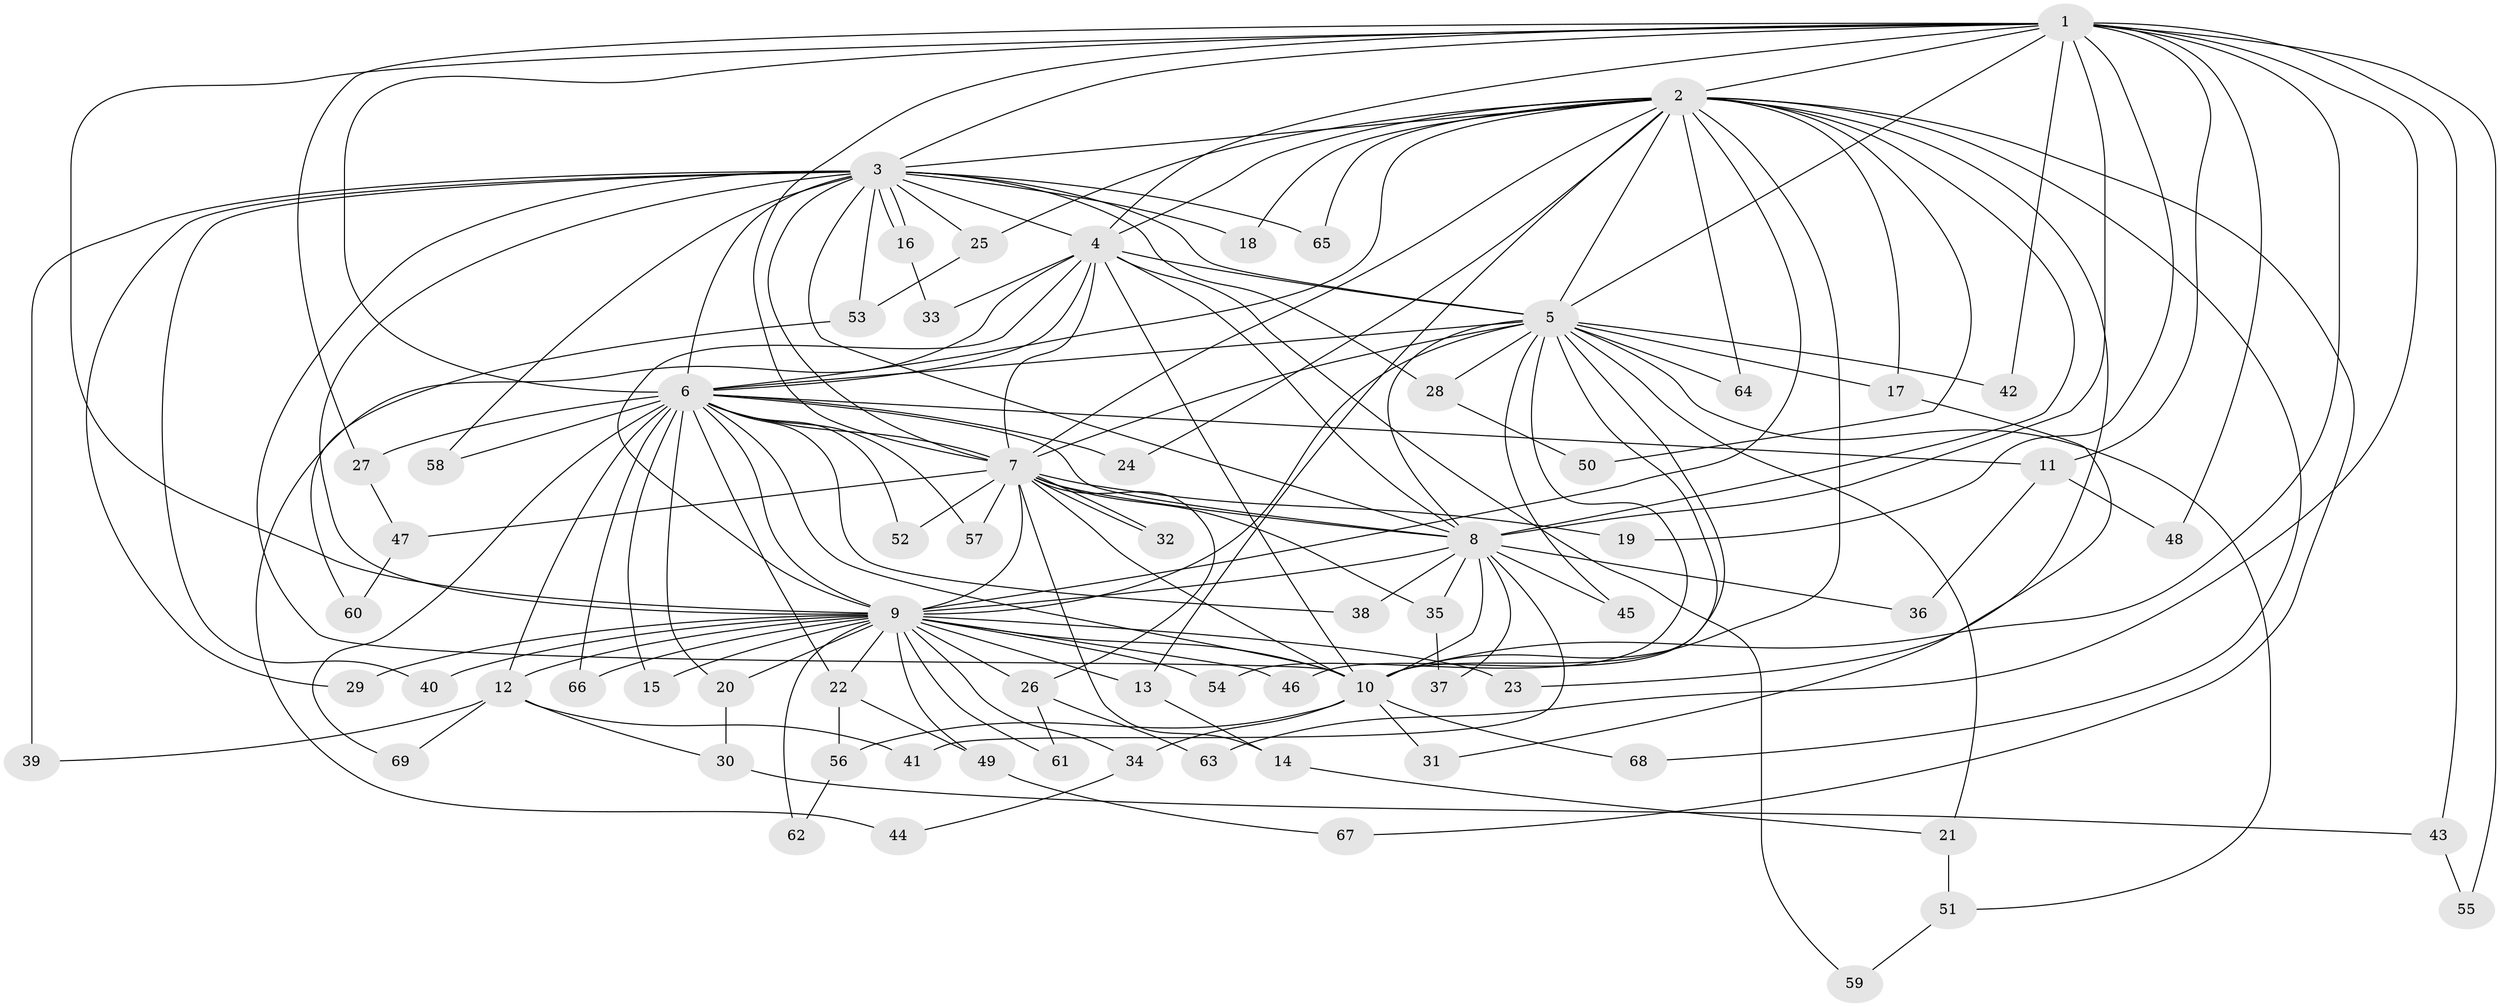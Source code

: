 // coarse degree distribution, {12: 0.029411764705882353, 1: 0.20588235294117646, 2: 0.5588235294117647, 3: 0.058823529411764705, 18: 0.029411764705882353, 6: 0.029411764705882353, 11: 0.029411764705882353, 16: 0.029411764705882353, 4: 0.029411764705882353}
// Generated by graph-tools (version 1.1) at 2025/48/03/04/25 21:48:05]
// undirected, 69 vertices, 163 edges
graph export_dot {
graph [start="1"]
  node [color=gray90,style=filled];
  1;
  2;
  3;
  4;
  5;
  6;
  7;
  8;
  9;
  10;
  11;
  12;
  13;
  14;
  15;
  16;
  17;
  18;
  19;
  20;
  21;
  22;
  23;
  24;
  25;
  26;
  27;
  28;
  29;
  30;
  31;
  32;
  33;
  34;
  35;
  36;
  37;
  38;
  39;
  40;
  41;
  42;
  43;
  44;
  45;
  46;
  47;
  48;
  49;
  50;
  51;
  52;
  53;
  54;
  55;
  56;
  57;
  58;
  59;
  60;
  61;
  62;
  63;
  64;
  65;
  66;
  67;
  68;
  69;
  1 -- 2;
  1 -- 3;
  1 -- 4;
  1 -- 5;
  1 -- 6;
  1 -- 7;
  1 -- 8;
  1 -- 9;
  1 -- 10;
  1 -- 11;
  1 -- 19;
  1 -- 27;
  1 -- 42;
  1 -- 43;
  1 -- 48;
  1 -- 55;
  1 -- 63;
  2 -- 3;
  2 -- 4;
  2 -- 5;
  2 -- 6;
  2 -- 7;
  2 -- 8;
  2 -- 9;
  2 -- 10;
  2 -- 13;
  2 -- 17;
  2 -- 18;
  2 -- 23;
  2 -- 24;
  2 -- 25;
  2 -- 50;
  2 -- 64;
  2 -- 65;
  2 -- 67;
  2 -- 68;
  3 -- 4;
  3 -- 5;
  3 -- 6;
  3 -- 7;
  3 -- 8;
  3 -- 9;
  3 -- 10;
  3 -- 16;
  3 -- 16;
  3 -- 18;
  3 -- 25;
  3 -- 28;
  3 -- 29;
  3 -- 39;
  3 -- 40;
  3 -- 53;
  3 -- 58;
  3 -- 65;
  4 -- 5;
  4 -- 6;
  4 -- 7;
  4 -- 8;
  4 -- 9;
  4 -- 10;
  4 -- 33;
  4 -- 44;
  4 -- 59;
  5 -- 6;
  5 -- 7;
  5 -- 8;
  5 -- 9;
  5 -- 10;
  5 -- 17;
  5 -- 21;
  5 -- 28;
  5 -- 42;
  5 -- 45;
  5 -- 46;
  5 -- 51;
  5 -- 54;
  5 -- 64;
  6 -- 7;
  6 -- 8;
  6 -- 9;
  6 -- 10;
  6 -- 11;
  6 -- 12;
  6 -- 15;
  6 -- 20;
  6 -- 22;
  6 -- 24;
  6 -- 27;
  6 -- 38;
  6 -- 52;
  6 -- 57;
  6 -- 58;
  6 -- 66;
  6 -- 69;
  7 -- 8;
  7 -- 9;
  7 -- 10;
  7 -- 14;
  7 -- 19;
  7 -- 26;
  7 -- 32;
  7 -- 32;
  7 -- 35;
  7 -- 47;
  7 -- 52;
  7 -- 57;
  8 -- 9;
  8 -- 10;
  8 -- 35;
  8 -- 36;
  8 -- 37;
  8 -- 38;
  8 -- 41;
  8 -- 45;
  9 -- 10;
  9 -- 12;
  9 -- 13;
  9 -- 15;
  9 -- 20;
  9 -- 22;
  9 -- 23;
  9 -- 26;
  9 -- 29;
  9 -- 34;
  9 -- 40;
  9 -- 46;
  9 -- 49;
  9 -- 54;
  9 -- 61;
  9 -- 62;
  9 -- 66;
  10 -- 31;
  10 -- 34;
  10 -- 56;
  10 -- 68;
  11 -- 36;
  11 -- 48;
  12 -- 30;
  12 -- 39;
  12 -- 41;
  12 -- 69;
  13 -- 14;
  14 -- 21;
  16 -- 33;
  17 -- 31;
  20 -- 30;
  21 -- 51;
  22 -- 49;
  22 -- 56;
  25 -- 53;
  26 -- 61;
  26 -- 63;
  27 -- 47;
  28 -- 50;
  30 -- 43;
  34 -- 44;
  35 -- 37;
  43 -- 55;
  47 -- 60;
  49 -- 67;
  51 -- 59;
  53 -- 60;
  56 -- 62;
}
